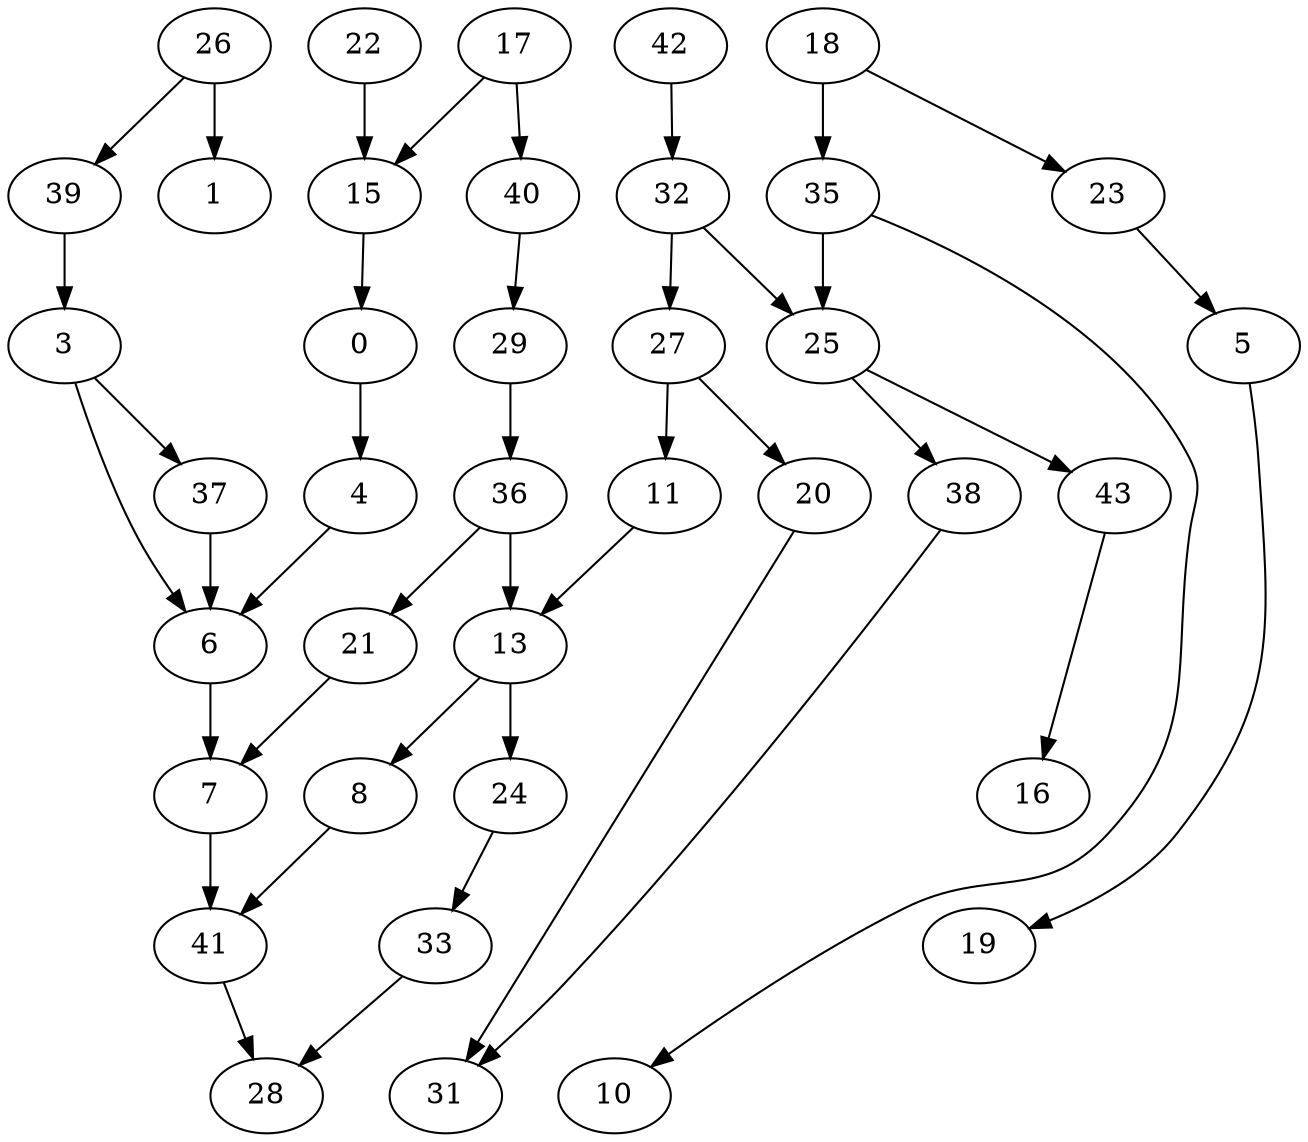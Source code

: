 digraph G {
    0;
    4;
    6;
    7;
    41;
    28;
    17;
    15;
    40;
    29;
    36;
    22;
    13;
    21;
    8;
    24;
    3;
    37;
    5;
    19;
    18;
    23;
    35;
    25;
    10;
    38;
    43;
    42;
    32;
    27;
    11;
    20;
    31;
    16;
    33;
    26;
    1;
    39;
    0 -> 4 [weight=0];
    4 -> 6 [weight=0];
    6 -> 7 [weight=0];
    7 -> 41 [weight=4];
    41 -> 28 [weight=0];
    17 -> 15 [weight=0];
    17 -> 40 [weight=0];
    15 -> 0 [weight=0];
    40 -> 29 [weight=0];
    29 -> 36 [weight=2];
    36 -> 13 [weight=0];
    36 -> 21 [weight=0];
    22 -> 15 [weight=0];
    13 -> 8 [weight=0];
    13 -> 24 [weight=0];
    21 -> 7 [weight=0];
    8 -> 41 [weight=0];
    24 -> 33 [weight=0];
    3 -> 6 [weight=0];
    3 -> 37 [weight=0];
    37 -> 6 [weight=1];
    5 -> 19 [weight=0];
    18 -> 23 [weight=0];
    18 -> 35 [weight=0];
    23 -> 5 [weight=0];
    35 -> 25 [weight=1];
    35 -> 10 [weight=0];
    25 -> 38 [weight=0];
    25 -> 43 [weight=0];
    38 -> 31 [weight=0];
    43 -> 16 [weight=0];
    42 -> 32 [weight=0];
    32 -> 25 [weight=0];
    32 -> 27 [weight=0];
    27 -> 11 [weight=0];
    27 -> 20 [weight=0];
    11 -> 13 [weight=0];
    20 -> 31 [weight=0];
    33 -> 28 [weight=0];
    26 -> 1 [weight=2];
    26 -> 39 [weight=0];
    39 -> 3 [weight=1];
}

